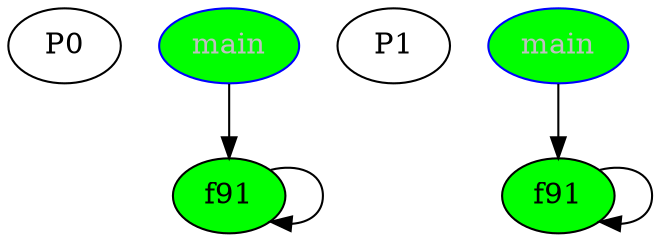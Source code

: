 digraph G{
subgraph G0{ 
side0[label = P0]
node[color = black];
f910[label = "f91",fontcolor = "black"];
main0[label = "main",fontcolor = "grey"];
f910[shape = "ellipse",  style = "filled", fillcolor = "green"]
main0[shape = "ellipse", color = "blue", style = "filled", fillcolor = "green"]
f910->f910
main0->f910
}
subgraph G1{ 
side1[label = P1]
node[color = black];
f911[label = "f91",fontcolor = "black"];
main1[label = "main",fontcolor = "grey"];
f911[shape = "ellipse",  style = "filled", fillcolor = "green"]
main1[shape = "ellipse", color = "blue", style = "filled", fillcolor = "green"]
f911->f911
main1->f911
}
}
